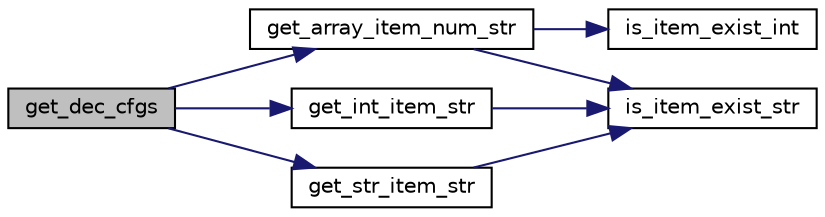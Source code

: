 digraph "get_dec_cfgs"
{
 // INTERACTIVE_SVG=YES
 // LATEX_PDF_SIZE
  bgcolor="transparent";
  edge [fontname="Helvetica",fontsize="10",labelfontname="Helvetica",labelfontsize="10"];
  node [fontname="Helvetica",fontsize="10",shape=record];
  rankdir="LR";
  Node1 [label="get_dec_cfgs",height=0.2,width=0.4,color="black", fillcolor="grey75", style="filled", fontcolor="black",tooltip=" "];
  Node1 -> Node2 [color="midnightblue",fontsize="10",style="solid",fontname="Helvetica"];
  Node2 [label="get_array_item_num_str",height=0.2,width=0.4,color="black",URL="$d2/de8/dec__lua__cfg_8c.html#a97edd8a630716ed6975868cd603de590",tooltip=" "];
  Node2 -> Node3 [color="midnightblue",fontsize="10",style="solid",fontname="Helvetica"];
  Node3 [label="is_item_exist_int",height=0.2,width=0.4,color="black",URL="$d2/de8/dec__lua__cfg_8c.html#adb52a9999717257f493308d352affbc3",tooltip=" "];
  Node2 -> Node4 [color="midnightblue",fontsize="10",style="solid",fontname="Helvetica"];
  Node4 [label="is_item_exist_str",height=0.2,width=0.4,color="black",URL="$d2/de8/dec__lua__cfg_8c.html#a0fc6f96d672b7458b98c7e1bf83c86f4",tooltip=" "];
  Node1 -> Node5 [color="midnightblue",fontsize="10",style="solid",fontname="Helvetica"];
  Node5 [label="get_int_item_str",height=0.2,width=0.4,color="black",URL="$d2/de8/dec__lua__cfg_8c.html#a92f906cfc050d3cb7ae59492c8f102af",tooltip=" "];
  Node5 -> Node4 [color="midnightblue",fontsize="10",style="solid",fontname="Helvetica"];
  Node1 -> Node6 [color="midnightblue",fontsize="10",style="solid",fontname="Helvetica"];
  Node6 [label="get_str_item_str",height=0.2,width=0.4,color="black",URL="$d2/de8/dec__lua__cfg_8c.html#a1b3884dfa1ecdac2cca7f2785db78f1d",tooltip=" "];
  Node6 -> Node4 [color="midnightblue",fontsize="10",style="solid",fontname="Helvetica"];
}
